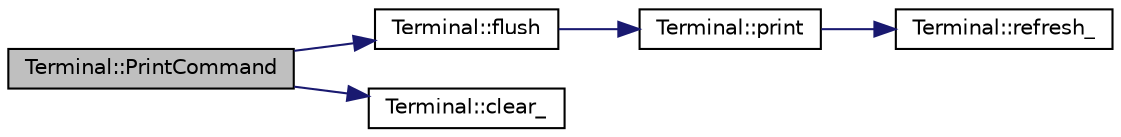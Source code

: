 digraph "Terminal::PrintCommand"
{
  edge [fontname="Helvetica",fontsize="10",labelfontname="Helvetica",labelfontsize="10"];
  node [fontname="Helvetica",fontsize="10",shape=record];
  rankdir="LR";
  Node1 [label="Terminal::PrintCommand",height=0.2,width=0.4,color="black", fillcolor="grey75", style="filled", fontcolor="black"];
  Node1 -> Node2 [color="midnightblue",fontsize="10",style="solid",fontname="Helvetica"];
  Node2 [label="Terminal::flush",height=0.2,width=0.4,color="black", fillcolor="white", style="filled",URL="$dc/d46/class_terminal.html#a908cdfa64167279ed565d43b45470c3d",tooltip="Dump all text in the stream to the output screen. "];
  Node2 -> Node3 [color="midnightblue",fontsize="10",style="solid",fontname="Helvetica"];
  Node3 [label="Terminal::print",height=0.2,width=0.4,color="black", fillcolor="white", style="filled",URL="$dc/d46/class_terminal.html#ac5568eb9dee6317534da0cc87688a2d8",tooltip="Force a character string to the output screen. "];
  Node3 -> Node4 [color="midnightblue",fontsize="10",style="solid",fontname="Helvetica"];
  Node4 [label="Terminal::refresh_",height=0.2,width=0.4,color="black", fillcolor="white", style="filled",URL="$dc/d46/class_terminal.html#a9e674b8f0c4974752a2c72da2e51281e",tooltip="Refresh the terminal. "];
  Node1 -> Node5 [color="midnightblue",fontsize="10",style="solid",fontname="Helvetica"];
  Node5 [label="Terminal::clear_",height=0.2,width=0.4,color="black", fillcolor="white", style="filled",URL="$dc/d46/class_terminal.html#a152f43dea83e1c6f4342836ded93952a",tooltip="Clear the command prompt output. "];
}
